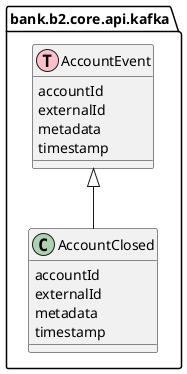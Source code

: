 @startuml
set namespaceSeparator none
skinparam class {
  'FontSize 20
  'FontName "JetBrains Mono"
}

'declarations


namespace "bank.b2.core.api.kafka" as bank.b2.core.api.kafka {
  class "AccountClosed" as bank/b2/core/api/kafka/AccountEvent.AccountClosed# {
  accountId
' bank/b2/core/api/kafka/AccountEvent.AccountClosed#accountId.
  externalId
' bank/b2/core/api/kafka/AccountEvent.AccountClosed#externalId.
  metadata
' bank/b2/core/api/kafka/AccountEvent.AccountClosed#metadata.
  timestamp
' bank/b2/core/api/kafka/AccountEvent.AccountClosed#timestamp.
}

class "AccountEvent" as bank/b2/core/api/kafka/AccountEvent# << (T, pink) >> {
  accountId
' bank/b2/core/api/kafka/AccountEvent#accountId().
  externalId
' bank/b2/core/api/kafka/AccountEvent#externalId().
  metadata
' bank/b2/core/api/kafka/AccountEvent#metadata().
  timestamp
' bank/b2/core/api/kafka/AccountEvent#timestamp().
}

}


'inheritance

"bank/b2/core/api/kafka/AccountEvent#" <|-- "bank/b2/core/api/kafka/AccountEvent.AccountClosed#"
@enduml
